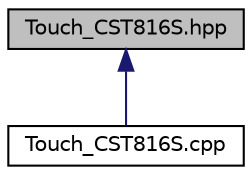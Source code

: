 digraph "Touch_CST816S.hpp"
{
 // LATEX_PDF_SIZE
  edge [fontname="Helvetica",fontsize="10",labelfontname="Helvetica",labelfontsize="10"];
  node [fontname="Helvetica",fontsize="10",shape=record];
  Node1 [label="Touch_CST816S.hpp",height=0.2,width=0.4,color="black", fillcolor="grey75", style="filled", fontcolor="black",tooltip=" "];
  Node1 -> Node2 [dir="back",color="midnightblue",fontsize="10",style="solid",fontname="Helvetica"];
  Node2 [label="Touch_CST816S.cpp",height=0.2,width=0.4,color="black", fillcolor="white", style="filled",URL="$d3/daa/Touch__CST816S_8cpp.html",tooltip=" "];
}

